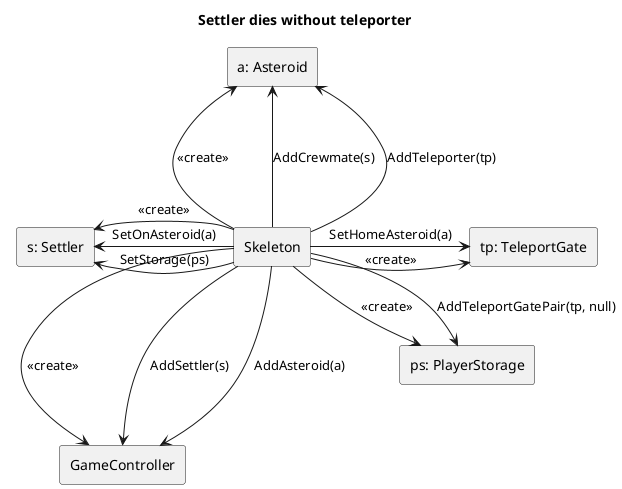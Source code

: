 @startuml

title "Settler dies without teleporter"
rectangle "s: Settler" as settler
rectangle "a: Asteroid" as asteroid
rectangle "GameController" as game
rectangle "ps: PlayerStorage" as storage
rectangle "tp: TeleportGate" as teleport
rectangle "Skeleton" as skeleton

skeleton -down--> game : <<create>>
skeleton -down--> game : AddSettler(s)
skeleton -down--> game : AddAsteroid(a)
skeleton -up-> asteroid : <<create>>
skeleton -up-> asteroid : AddCrewmate(s)
skeleton -up--> asteroid : AddTeleporter(tp)
skeleton --> storage : <<create>>
skeleton --> storage : AddTeleportGatePair(tp, null)
skeleton -> teleport : <<create>>
skeleton -> teleport : SetHomeAsteroid(a)
skeleton -left--> settler : <<create>>
skeleton -left--> settler : SetOnAsteroid(a)
skeleton -left--> settler : SetStorage(ps)


@enduml